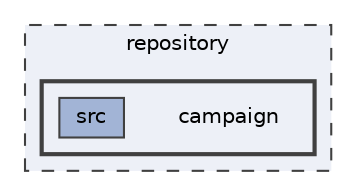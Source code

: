digraph "repository/campaign"
{
 // LATEX_PDF_SIZE
  bgcolor="transparent";
  edge [fontname=Helvetica,fontsize=10,labelfontname=Helvetica,labelfontsize=10];
  node [fontname=Helvetica,fontsize=10,shape=box,height=0.2,width=0.4];
  compound=true
  subgraph clusterdir_b67a65b3e0ec834719b9c39fd2c3a507 {
    graph [ bgcolor="#edf0f7", pencolor="grey25", label="repository", fontname=Helvetica,fontsize=10 style="filled,dashed", URL="dir_b67a65b3e0ec834719b9c39fd2c3a507.html",tooltip=""]
  subgraph clusterdir_0c0290a5af35b2dab3ad04c293d61211 {
    graph [ bgcolor="#edf0f7", pencolor="grey25", label="", fontname=Helvetica,fontsize=10 style="filled,bold", URL="dir_0c0290a5af35b2dab3ad04c293d61211.html",tooltip=""]
    dir_0c0290a5af35b2dab3ad04c293d61211 [shape=plaintext, label="campaign"];
  dir_b59b0171d29a1dc70d5b2ee50c89a819 [label="src", fillcolor="#a2b4d6", color="grey25", style="filled", URL="dir_b59b0171d29a1dc70d5b2ee50c89a819.html",tooltip=""];
  }
  }
}
